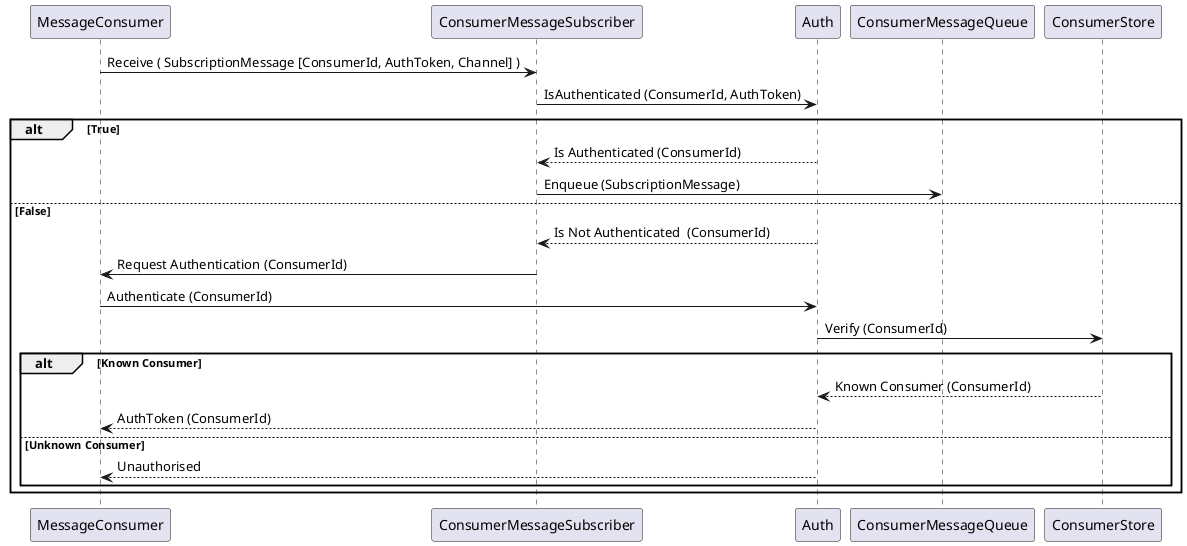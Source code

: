 @startuml architecture_overview

MessageConsumer -> ConsumerMessageSubscriber: Receive ( SubscriptionMessage [ConsumerId, AuthToken, Channel] )
ConsumerMessageSubscriber -> Auth: IsAuthenticated (ConsumerId, AuthToken)
alt True
    Auth --> ConsumerMessageSubscriber: Is Authenticated (ConsumerId)
    ConsumerMessageSubscriber -> ConsumerMessageQueue: Enqueue (SubscriptionMessage)
else False
    Auth --> ConsumerMessageSubscriber: Is Not Authenticated  (ConsumerId)
    ConsumerMessageSubscriber -> MessageConsumer: Request Authentication (ConsumerId)
    MessageConsumer -> Auth: Authenticate (ConsumerId)
    Auth -> ConsumerStore: Verify (ConsumerId)
    alt Known Consumer
        ConsumerStore --> Auth: Known Consumer (ConsumerId)
        Auth --> MessageConsumer: AuthToken (ConsumerId)
    else Unknown Consumer
        Auth --> MessageConsumer: Unauthorised
    end
end

@enduml